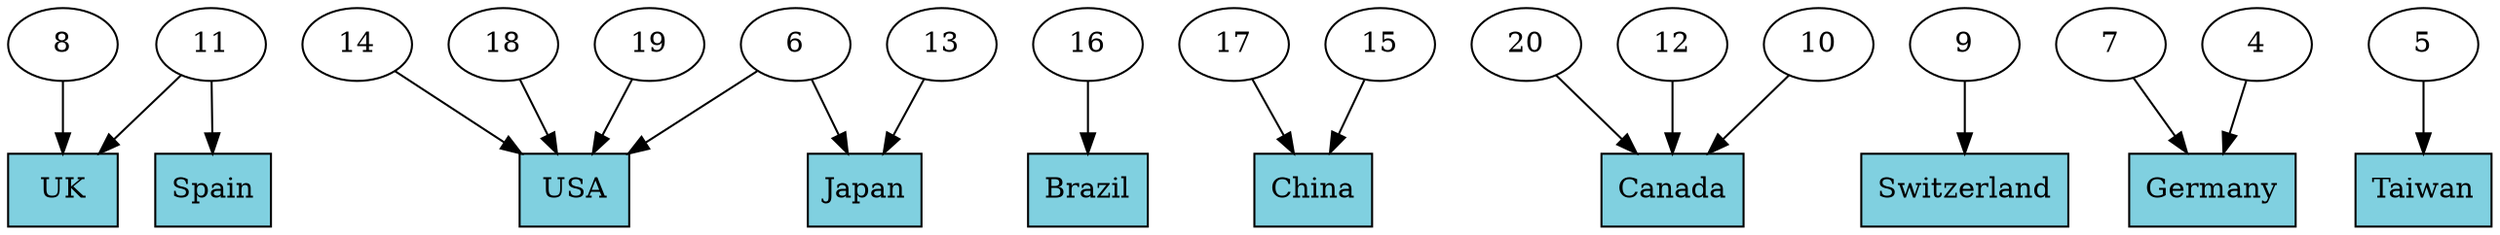 digraph sldgraph {
overlap=false;
_S18916 -> _S73176;
_S54328 -> _S92725;
_S55734 -> _S62108;
_S94116 -> _S59418;
_S46436 -> _S91193;
_S60620 -> _S41482;
_S11358 -> _S91193;
_S41064 -> _S92725;
_S87528 -> _S92725;
_S87528 -> _S75959;
_S23375 -> _S59391;
_S54439 -> _S75959;
_S44222 -> _S73552;
_S44222 -> _S73176;
_S64318 -> _S92725;
_S32715 -> _S42368;
_S66166 -> _S59391;
_S59716 -> _S59418;
_S15608 -> _S91193;
_S41482 [label="Switzerland",shape=box,style=filled,fillcolor="#80d0e0"];
_S11358 [label="12"];
_S59391 [label="Germany",shape=box,style=filled,fillcolor="#80d0e0"];
_S54439 [label="13"];
_S94116 [label="17"];
_S66166 [label="4"];
_S60620 [label="9"];
_S55734 [label="16"];
_S59716 [label="15"];
_S41064 [label="18"];
_S59418 [label="China",shape=box,style=filled,fillcolor="#80d0e0"];
_S44222 [label="11"];
_S54328 [label="14"];
_S73552 [label="Spain",shape=box,style=filled,fillcolor="#80d0e0"];
_S73176 [label="UK",shape=box,style=filled,fillcolor="#80d0e0"];
_S32715 [label="5"];
_S42368 [label="Taiwan",shape=box,style=filled,fillcolor="#80d0e0"];
_S46436 [label="20"];
_S18916 [label="8"];
_S23375 [label="7"];
_S75959 [label="Japan",shape=box,style=filled,fillcolor="#80d0e0"];
_S92725 [label="USA",shape=box,style=filled,fillcolor="#80d0e0"];
_S15608 [label="10"];
_S62108 [label="Brazil",shape=box,style=filled,fillcolor="#80d0e0"];
_S87528 [label="6"];
_S91193 [label="Canada",shape=box,style=filled,fillcolor="#80d0e0"];
_S64318 [label="19"];
}
